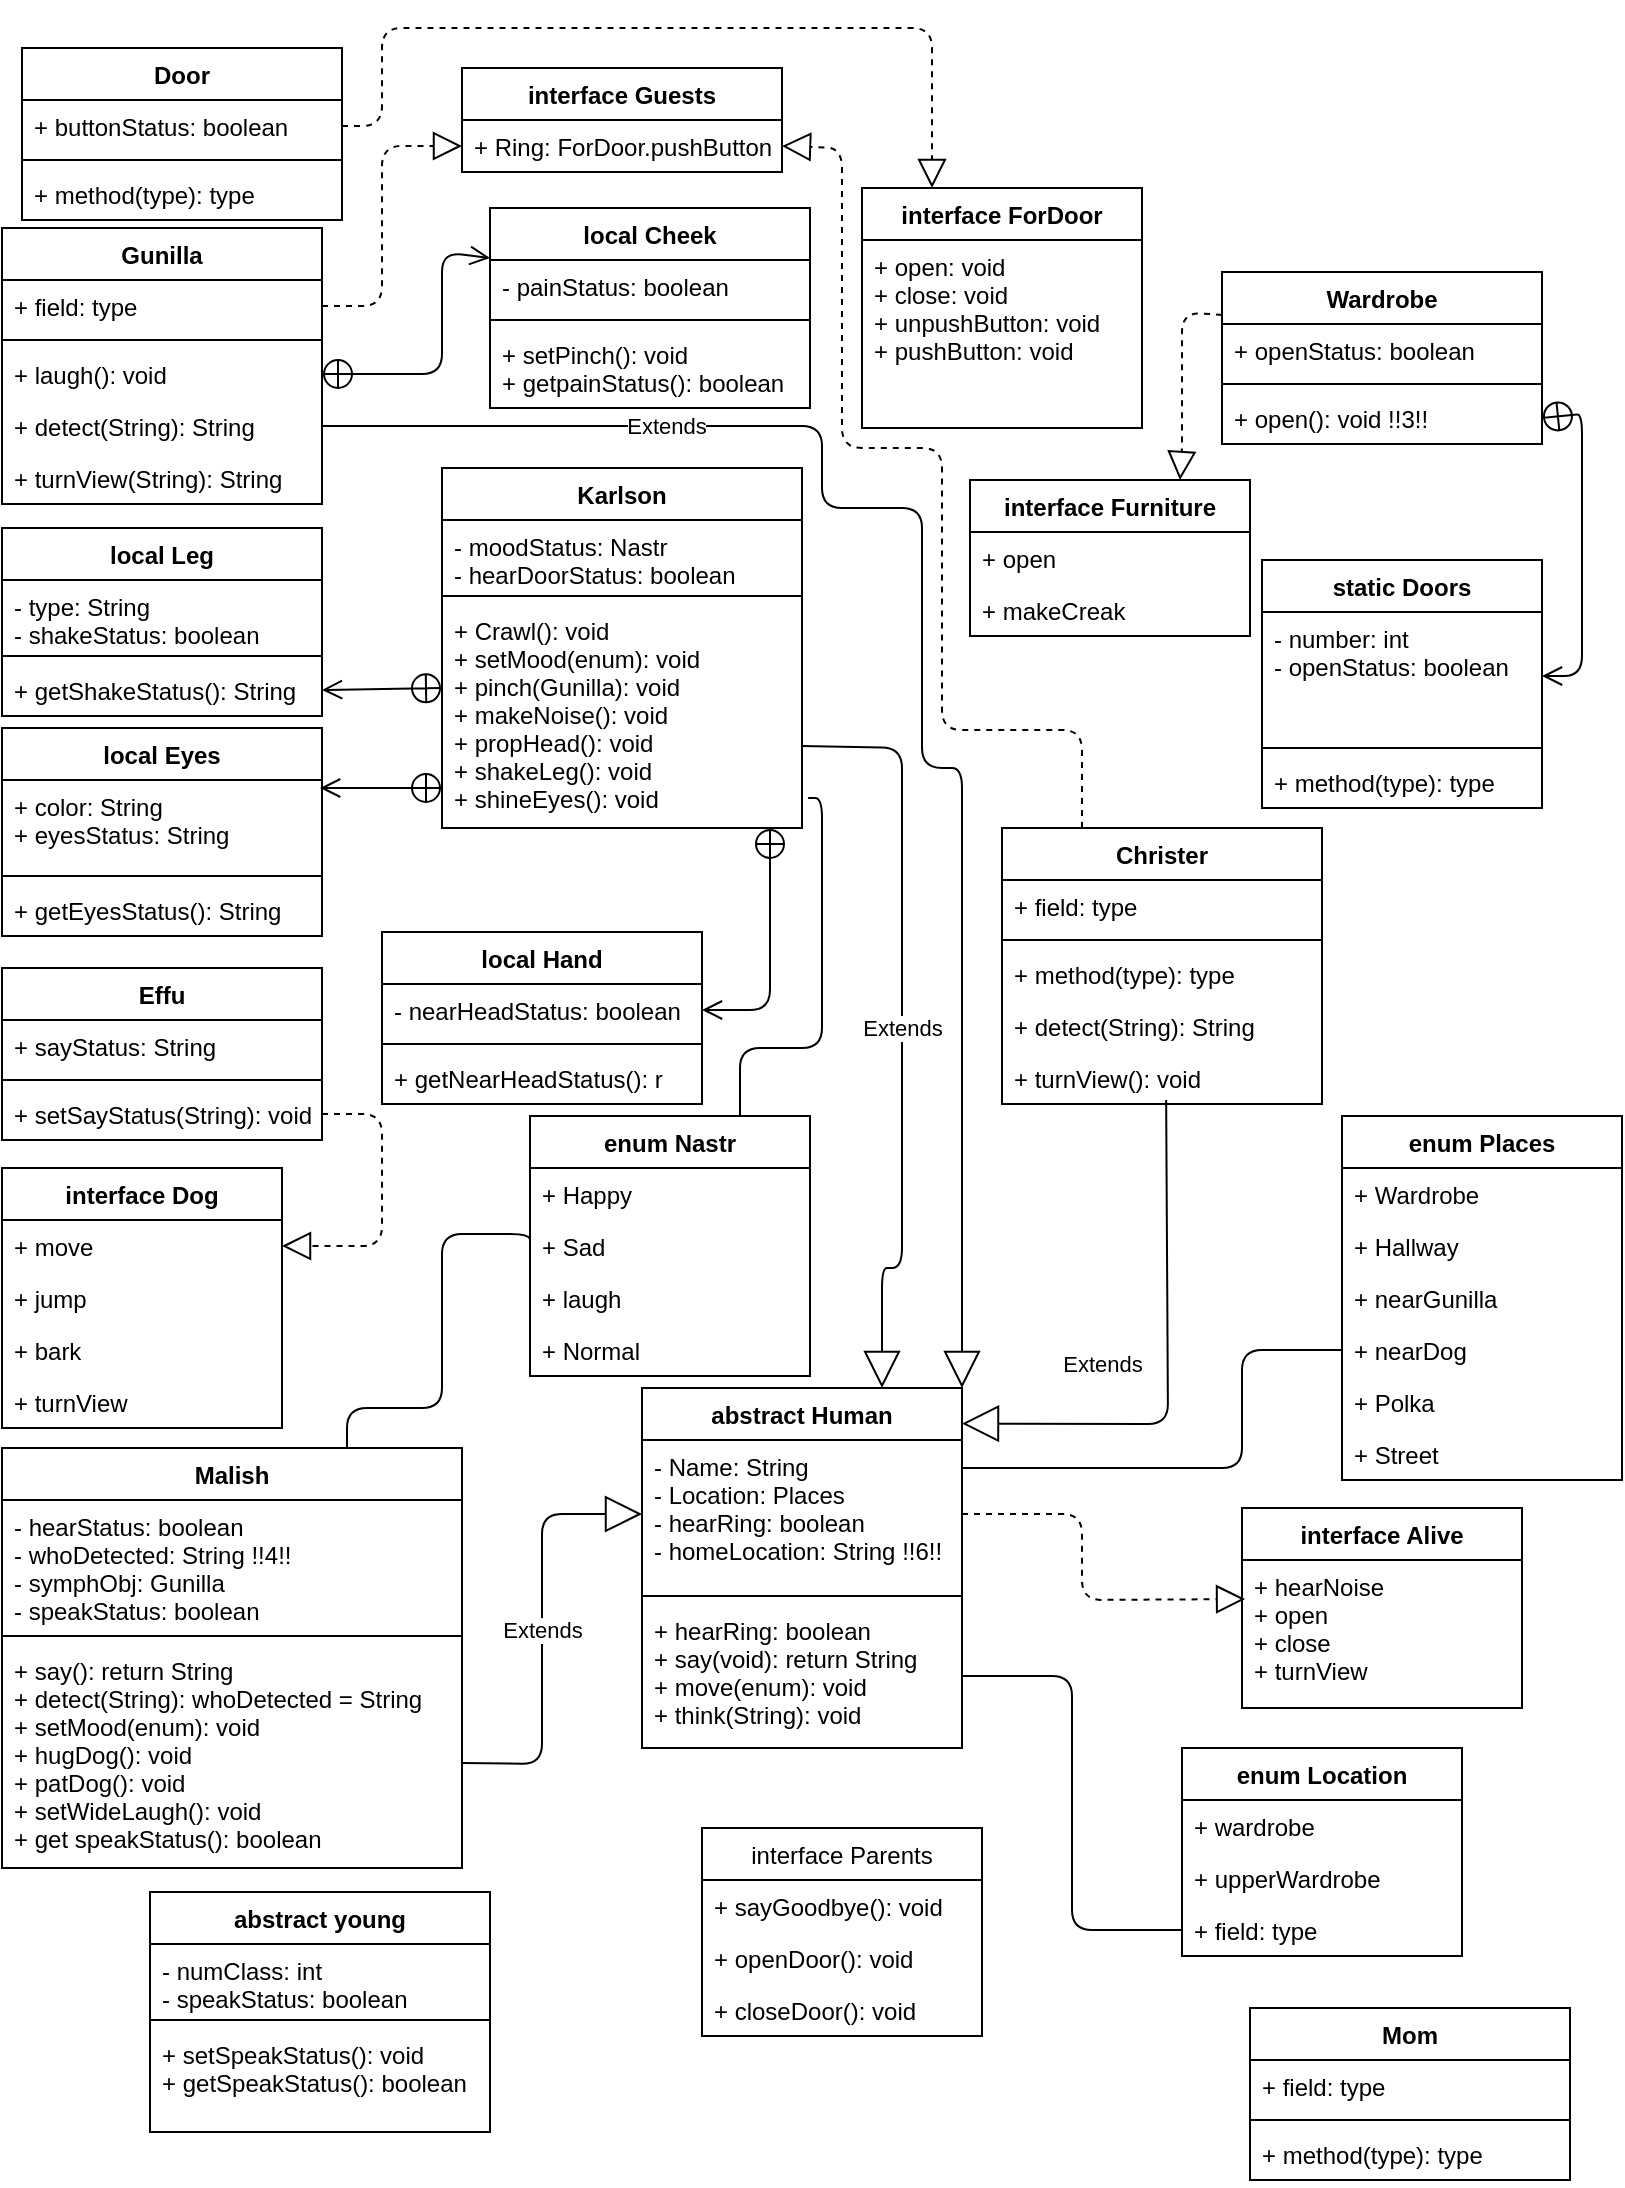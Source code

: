 <mxfile version="14.4.9" type="github">
  <diagram id="C5RBs43oDa-KdzZeNtuy" name="Page-1">
    <mxGraphModel dx="1078" dy="1822" grid="1" gridSize="10" guides="1" tooltips="1" connect="1" arrows="1" fold="1" page="1" pageScale="1" pageWidth="827" pageHeight="1169" math="0" shadow="0">
      <root>
        <mxCell id="WIyWlLk6GJQsqaUBKTNV-0" />
        <mxCell id="WIyWlLk6GJQsqaUBKTNV-1" parent="WIyWlLk6GJQsqaUBKTNV-0" />
        <mxCell id="yLyiOO5jgL0NWsvrxr1y-10" value="Malish" style="swimlane;fontStyle=1;align=center;verticalAlign=top;childLayout=stackLayout;horizontal=1;startSize=26;horizontalStack=0;resizeParent=1;resizeParentMax=0;resizeLast=0;collapsible=1;marginBottom=0;" parent="WIyWlLk6GJQsqaUBKTNV-1" vertex="1">
          <mxGeometry x="10" y="320" width="230" height="210" as="geometry" />
        </mxCell>
        <mxCell id="yLyiOO5jgL0NWsvrxr1y-11" value="- hearStatus: boolean&#xa;- whoDetected: String !!4!!&#xa;- symphObj: Gunilla&#xa;- speakStatus: boolean" style="text;strokeColor=none;fillColor=none;align=left;verticalAlign=top;spacingLeft=4;spacingRight=4;overflow=hidden;rotatable=0;points=[[0,0.5],[1,0.5]];portConstraint=eastwest;" parent="yLyiOO5jgL0NWsvrxr1y-10" vertex="1">
          <mxGeometry y="26" width="230" height="64" as="geometry" />
        </mxCell>
        <mxCell id="yLyiOO5jgL0NWsvrxr1y-12" value="" style="line;strokeWidth=1;fillColor=none;align=left;verticalAlign=middle;spacingTop=-1;spacingLeft=3;spacingRight=3;rotatable=0;labelPosition=right;points=[];portConstraint=eastwest;" parent="yLyiOO5jgL0NWsvrxr1y-10" vertex="1">
          <mxGeometry y="90" width="230" height="8" as="geometry" />
        </mxCell>
        <mxCell id="yLyiOO5jgL0NWsvrxr1y-13" value="+ say(): return String&#xa;+ detect(String): whoDetected = String&#xa;+ setMood(enum): void&#xa;+ hugDog(): void&#xa;+ patDog(): void&#xa;+ setWideLaugh(): void&#xa;+ get speakStatus(): boolean" style="text;strokeColor=none;fillColor=none;align=left;verticalAlign=top;spacingLeft=4;spacingRight=4;overflow=hidden;rotatable=0;points=[[0,0.5],[1,0.5]];portConstraint=eastwest;" parent="yLyiOO5jgL0NWsvrxr1y-10" vertex="1">
          <mxGeometry y="98" width="230" height="112" as="geometry" />
        </mxCell>
        <mxCell id="yLyiOO5jgL0NWsvrxr1y-14" value="Karlson" style="swimlane;fontStyle=1;align=center;verticalAlign=top;childLayout=stackLayout;horizontal=1;startSize=26;horizontalStack=0;resizeParent=1;resizeParentMax=0;resizeLast=0;collapsible=1;marginBottom=0;" parent="WIyWlLk6GJQsqaUBKTNV-1" vertex="1">
          <mxGeometry x="230" y="-170" width="180" height="180" as="geometry" />
        </mxCell>
        <mxCell id="yLyiOO5jgL0NWsvrxr1y-15" value="- moodStatus: Nastr&#xa;- hearDoorStatus: boolean" style="text;strokeColor=none;fillColor=none;align=left;verticalAlign=top;spacingLeft=4;spacingRight=4;overflow=hidden;rotatable=0;points=[[0,0.5],[1,0.5]];portConstraint=eastwest;" parent="yLyiOO5jgL0NWsvrxr1y-14" vertex="1">
          <mxGeometry y="26" width="180" height="34" as="geometry" />
        </mxCell>
        <mxCell id="yLyiOO5jgL0NWsvrxr1y-16" value="" style="line;strokeWidth=1;fillColor=none;align=left;verticalAlign=middle;spacingTop=-1;spacingLeft=3;spacingRight=3;rotatable=0;labelPosition=right;points=[];portConstraint=eastwest;" parent="yLyiOO5jgL0NWsvrxr1y-14" vertex="1">
          <mxGeometry y="60" width="180" height="8" as="geometry" />
        </mxCell>
        <mxCell id="yLyiOO5jgL0NWsvrxr1y-17" value="+ Crawl(): void&#xa;+ setMood(enum): void&#xa;+ pinch(Gunilla): void&#xa;+ makeNoise(): void&#xa;+ propHead(): void&#xa;+ shakeLeg(): void&#xa;+ shineEyes(): void&#xa;" style="text;strokeColor=none;fillColor=none;align=left;verticalAlign=top;spacingLeft=4;spacingRight=4;overflow=hidden;rotatable=0;points=[[0,0.5],[1,0.5]];portConstraint=eastwest;" parent="yLyiOO5jgL0NWsvrxr1y-14" vertex="1">
          <mxGeometry y="68" width="180" height="112" as="geometry" />
        </mxCell>
        <mxCell id="yLyiOO5jgL0NWsvrxr1y-18" value="enum Places" style="swimlane;fontStyle=1;childLayout=stackLayout;horizontal=1;startSize=26;fillColor=none;horizontalStack=0;resizeParent=1;resizeParentMax=0;resizeLast=0;collapsible=1;marginBottom=0;" parent="WIyWlLk6GJQsqaUBKTNV-1" vertex="1">
          <mxGeometry x="680" y="154" width="140" height="182" as="geometry" />
        </mxCell>
        <mxCell id="yLyiOO5jgL0NWsvrxr1y-19" value="+ Wardrobe" style="text;strokeColor=none;fillColor=none;align=left;verticalAlign=top;spacingLeft=4;spacingRight=4;overflow=hidden;rotatable=0;points=[[0,0.5],[1,0.5]];portConstraint=eastwest;" parent="yLyiOO5jgL0NWsvrxr1y-18" vertex="1">
          <mxGeometry y="26" width="140" height="26" as="geometry" />
        </mxCell>
        <mxCell id="Pf3YUpGVRyEl7sNkMcrn-45" value="+ Hallway" style="text;strokeColor=none;fillColor=none;align=left;verticalAlign=top;spacingLeft=4;spacingRight=4;overflow=hidden;rotatable=0;points=[[0,0.5],[1,0.5]];portConstraint=eastwest;" parent="yLyiOO5jgL0NWsvrxr1y-18" vertex="1">
          <mxGeometry y="52" width="140" height="26" as="geometry" />
        </mxCell>
        <mxCell id="Pf3YUpGVRyEl7sNkMcrn-55" value="+ nearGunilla" style="text;strokeColor=none;fillColor=none;align=left;verticalAlign=top;spacingLeft=4;spacingRight=4;overflow=hidden;rotatable=0;points=[[0,0.5],[1,0.5]];portConstraint=eastwest;" parent="yLyiOO5jgL0NWsvrxr1y-18" vertex="1">
          <mxGeometry y="78" width="140" height="26" as="geometry" />
        </mxCell>
        <mxCell id="Pf3YUpGVRyEl7sNkMcrn-63" value="+ nearDog" style="text;strokeColor=none;fillColor=none;align=left;verticalAlign=top;spacingLeft=4;spacingRight=4;overflow=hidden;rotatable=0;points=[[0,0.5],[1,0.5]];portConstraint=eastwest;" parent="yLyiOO5jgL0NWsvrxr1y-18" vertex="1">
          <mxGeometry y="104" width="140" height="26" as="geometry" />
        </mxCell>
        <mxCell id="yLyiOO5jgL0NWsvrxr1y-20" value="+ Polka" style="text;strokeColor=none;fillColor=none;align=left;verticalAlign=top;spacingLeft=4;spacingRight=4;overflow=hidden;rotatable=0;points=[[0,0.5],[1,0.5]];portConstraint=eastwest;" parent="yLyiOO5jgL0NWsvrxr1y-18" vertex="1">
          <mxGeometry y="130" width="140" height="26" as="geometry" />
        </mxCell>
        <mxCell id="yLyiOO5jgL0NWsvrxr1y-21" value="+ Street" style="text;strokeColor=none;fillColor=none;align=left;verticalAlign=top;spacingLeft=4;spacingRight=4;overflow=hidden;rotatable=0;points=[[0,0.5],[1,0.5]];portConstraint=eastwest;" parent="yLyiOO5jgL0NWsvrxr1y-18" vertex="1">
          <mxGeometry y="156" width="140" height="26" as="geometry" />
        </mxCell>
        <mxCell id="yLyiOO5jgL0NWsvrxr1y-25" value="" style="endArrow=none;html=1;edgeStyle=orthogonalEdgeStyle;exitX=0;exitY=0.5;exitDx=0;exitDy=0;" parent="WIyWlLk6GJQsqaUBKTNV-1" source="Pf3YUpGVRyEl7sNkMcrn-63" edge="1">
          <mxGeometry relative="1" as="geometry">
            <mxPoint x="330" y="340" as="sourcePoint" />
            <mxPoint x="490" y="330" as="targetPoint" />
            <Array as="points">
              <mxPoint x="630" y="271" />
              <mxPoint x="630" y="330" />
            </Array>
          </mxGeometry>
        </mxCell>
        <mxCell id="yLyiOO5jgL0NWsvrxr1y-30" value="Extends" style="endArrow=block;endSize=16;endFill=0;html=1;exitX=1;exitY=0.75;exitDx=0;exitDy=0;entryX=0;entryY=0.5;entryDx=0;entryDy=0;" parent="WIyWlLk6GJQsqaUBKTNV-1" source="yLyiOO5jgL0NWsvrxr1y-10" target="Pf3YUpGVRyEl7sNkMcrn-26" edge="1">
          <mxGeometry width="160" relative="1" as="geometry">
            <mxPoint x="410" y="380" as="sourcePoint" />
            <mxPoint x="330.48" y="388" as="targetPoint" />
            <Array as="points">
              <mxPoint x="280" y="478" />
              <mxPoint x="280" y="353" />
            </Array>
          </mxGeometry>
        </mxCell>
        <mxCell id="yLyiOO5jgL0NWsvrxr1y-31" value="Extends" style="endArrow=block;endSize=16;endFill=0;html=1;entryX=0.75;entryY=0;entryDx=0;entryDy=0;exitX=1;exitY=0.634;exitDx=0;exitDy=0;exitPerimeter=0;" parent="WIyWlLk6GJQsqaUBKTNV-1" source="yLyiOO5jgL0NWsvrxr1y-17" target="Pf3YUpGVRyEl7sNkMcrn-25" edge="1">
          <mxGeometry width="160" relative="1" as="geometry">
            <mxPoint x="450" y="60" as="sourcePoint" />
            <mxPoint x="482" y="280" as="targetPoint" />
            <Array as="points">
              <mxPoint x="460" y="-30" />
              <mxPoint x="460" y="230" />
              <mxPoint x="450" y="230" />
            </Array>
          </mxGeometry>
        </mxCell>
        <mxCell id="yLyiOO5jgL0NWsvrxr1y-32" value="interface Alive" style="swimlane;fontStyle=1;childLayout=stackLayout;horizontal=1;startSize=26;fillColor=none;horizontalStack=0;resizeParent=1;resizeParentMax=0;resizeLast=0;collapsible=1;marginBottom=0;" parent="WIyWlLk6GJQsqaUBKTNV-1" vertex="1">
          <mxGeometry x="630" y="350" width="140" height="100" as="geometry" />
        </mxCell>
        <mxCell id="yLyiOO5jgL0NWsvrxr1y-33" value="+ hearNoise&#xa;+ open&#xa;+ close&#xa;+ turnView&#xa;" style="text;strokeColor=none;fillColor=none;align=left;verticalAlign=top;spacingLeft=4;spacingRight=4;overflow=hidden;rotatable=0;points=[[0,0.5],[1,0.5]];portConstraint=eastwest;" parent="yLyiOO5jgL0NWsvrxr1y-32" vertex="1">
          <mxGeometry y="26" width="140" height="74" as="geometry" />
        </mxCell>
        <mxCell id="yLyiOO5jgL0NWsvrxr1y-36" value="" style="endArrow=block;dashed=1;endFill=0;endSize=12;html=1;entryX=0.011;entryY=0.264;entryDx=0;entryDy=0;exitX=1;exitY=0.5;exitDx=0;exitDy=0;entryPerimeter=0;" parent="WIyWlLk6GJQsqaUBKTNV-1" source="Pf3YUpGVRyEl7sNkMcrn-26" target="yLyiOO5jgL0NWsvrxr1y-33" edge="1">
          <mxGeometry width="160" relative="1" as="geometry">
            <mxPoint x="489.04" y="386.964" as="sourcePoint" />
            <mxPoint x="640" y="414.956" as="targetPoint" />
            <Array as="points">
              <mxPoint x="550" y="353" />
              <mxPoint x="550" y="396" />
            </Array>
          </mxGeometry>
        </mxCell>
        <mxCell id="yLyiOO5jgL0NWsvrxr1y-37" value="Wardrobe" style="swimlane;fontStyle=1;align=center;verticalAlign=top;childLayout=stackLayout;horizontal=1;startSize=26;horizontalStack=0;resizeParent=1;resizeParentMax=0;resizeLast=0;collapsible=1;marginBottom=0;" parent="WIyWlLk6GJQsqaUBKTNV-1" vertex="1">
          <mxGeometry x="620" y="-268" width="160" height="86" as="geometry" />
        </mxCell>
        <mxCell id="yLyiOO5jgL0NWsvrxr1y-38" value="+ openStatus: boolean&#xa;" style="text;strokeColor=none;fillColor=none;align=left;verticalAlign=top;spacingLeft=4;spacingRight=4;overflow=hidden;rotatable=0;points=[[0,0.5],[1,0.5]];portConstraint=eastwest;" parent="yLyiOO5jgL0NWsvrxr1y-37" vertex="1">
          <mxGeometry y="26" width="160" height="26" as="geometry" />
        </mxCell>
        <mxCell id="yLyiOO5jgL0NWsvrxr1y-39" value="" style="line;strokeWidth=1;fillColor=none;align=left;verticalAlign=middle;spacingTop=-1;spacingLeft=3;spacingRight=3;rotatable=0;labelPosition=right;points=[];portConstraint=eastwest;" parent="yLyiOO5jgL0NWsvrxr1y-37" vertex="1">
          <mxGeometry y="52" width="160" height="8" as="geometry" />
        </mxCell>
        <mxCell id="yLyiOO5jgL0NWsvrxr1y-40" value="+ open(): void !!3!!" style="text;strokeColor=none;fillColor=none;align=left;verticalAlign=top;spacingLeft=4;spacingRight=4;overflow=hidden;rotatable=0;points=[[0,0.5],[1,0.5]];portConstraint=eastwest;" parent="yLyiOO5jgL0NWsvrxr1y-37" vertex="1">
          <mxGeometry y="60" width="160" height="26" as="geometry" />
        </mxCell>
        <mxCell id="yLyiOO5jgL0NWsvrxr1y-41" value="static Doors" style="swimlane;fontStyle=1;align=center;verticalAlign=top;childLayout=stackLayout;horizontal=1;startSize=26;horizontalStack=0;resizeParent=1;resizeParentMax=0;resizeLast=0;collapsible=1;marginBottom=0;" parent="WIyWlLk6GJQsqaUBKTNV-1" vertex="1">
          <mxGeometry x="640" y="-124" width="140" height="124" as="geometry" />
        </mxCell>
        <mxCell id="yLyiOO5jgL0NWsvrxr1y-42" value="- number: int&#xa;- openStatus: boolean" style="text;strokeColor=none;fillColor=none;align=left;verticalAlign=top;spacingLeft=4;spacingRight=4;overflow=hidden;rotatable=0;points=[[0,0.5],[1,0.5]];portConstraint=eastwest;" parent="yLyiOO5jgL0NWsvrxr1y-41" vertex="1">
          <mxGeometry y="26" width="140" height="64" as="geometry" />
        </mxCell>
        <mxCell id="yLyiOO5jgL0NWsvrxr1y-43" value="" style="line;strokeWidth=1;fillColor=none;align=left;verticalAlign=middle;spacingTop=-1;spacingLeft=3;spacingRight=3;rotatable=0;labelPosition=right;points=[];portConstraint=eastwest;" parent="yLyiOO5jgL0NWsvrxr1y-41" vertex="1">
          <mxGeometry y="90" width="140" height="8" as="geometry" />
        </mxCell>
        <mxCell id="yLyiOO5jgL0NWsvrxr1y-44" value="+ method(type): type" style="text;strokeColor=none;fillColor=none;align=left;verticalAlign=top;spacingLeft=4;spacingRight=4;overflow=hidden;rotatable=0;points=[[0,0.5],[1,0.5]];portConstraint=eastwest;" parent="yLyiOO5jgL0NWsvrxr1y-41" vertex="1">
          <mxGeometry y="98" width="140" height="26" as="geometry" />
        </mxCell>
        <mxCell id="yLyiOO5jgL0NWsvrxr1y-46" value="interface Furniture" style="swimlane;fontStyle=1;childLayout=stackLayout;horizontal=1;startSize=26;fillColor=none;horizontalStack=0;resizeParent=1;resizeParentMax=0;resizeLast=0;collapsible=1;marginBottom=0;" parent="WIyWlLk6GJQsqaUBKTNV-1" vertex="1">
          <mxGeometry x="494" y="-164" width="140" height="78" as="geometry" />
        </mxCell>
        <mxCell id="yLyiOO5jgL0NWsvrxr1y-47" value="+ open" style="text;strokeColor=none;fillColor=none;align=left;verticalAlign=top;spacingLeft=4;spacingRight=4;overflow=hidden;rotatable=0;points=[[0,0.5],[1,0.5]];portConstraint=eastwest;" parent="yLyiOO5jgL0NWsvrxr1y-46" vertex="1">
          <mxGeometry y="26" width="140" height="26" as="geometry" />
        </mxCell>
        <mxCell id="yLyiOO5jgL0NWsvrxr1y-48" value="+ makeCreak" style="text;strokeColor=none;fillColor=none;align=left;verticalAlign=top;spacingLeft=4;spacingRight=4;overflow=hidden;rotatable=0;points=[[0,0.5],[1,0.5]];portConstraint=eastwest;" parent="yLyiOO5jgL0NWsvrxr1y-46" vertex="1">
          <mxGeometry y="52" width="140" height="26" as="geometry" />
        </mxCell>
        <mxCell id="yLyiOO5jgL0NWsvrxr1y-51" value="" style="endArrow=block;dashed=1;endFill=0;endSize=12;html=1;exitX=0;exitY=0.25;exitDx=0;exitDy=0;entryX=0.75;entryY=0;entryDx=0;entryDy=0;" parent="WIyWlLk6GJQsqaUBKTNV-1" source="yLyiOO5jgL0NWsvrxr1y-37" target="yLyiOO5jgL0NWsvrxr1y-46" edge="1">
          <mxGeometry width="160" relative="1" as="geometry">
            <mxPoint x="420" y="580" as="sourcePoint" />
            <mxPoint x="580" y="580" as="targetPoint" />
            <Array as="points">
              <mxPoint x="600" y="-248" />
              <mxPoint x="600" y="-180" />
            </Array>
          </mxGeometry>
        </mxCell>
        <mxCell id="yLyiOO5jgL0NWsvrxr1y-53" value="interface ForDoor" style="swimlane;fontStyle=1;childLayout=stackLayout;horizontal=1;startSize=26;fillColor=none;horizontalStack=0;resizeParent=1;resizeParentMax=0;resizeLast=0;collapsible=1;marginBottom=0;" parent="WIyWlLk6GJQsqaUBKTNV-1" vertex="1">
          <mxGeometry x="440" y="-310" width="140" height="120" as="geometry" />
        </mxCell>
        <mxCell id="yLyiOO5jgL0NWsvrxr1y-56" value="+ open: void&#xa;+ close: void&#xa;+ unpushButton: void&#xa;+ pushButton: void" style="text;strokeColor=none;fillColor=none;align=left;verticalAlign=top;spacingLeft=4;spacingRight=4;overflow=hidden;rotatable=0;points=[[0,0.5],[1,0.5]];portConstraint=eastwest;" parent="yLyiOO5jgL0NWsvrxr1y-53" vertex="1">
          <mxGeometry y="26" width="140" height="94" as="geometry" />
        </mxCell>
        <mxCell id="yLyiOO5jgL0NWsvrxr1y-57" value="Door" style="swimlane;fontStyle=1;align=center;verticalAlign=top;childLayout=stackLayout;horizontal=1;startSize=26;horizontalStack=0;resizeParent=1;resizeParentMax=0;resizeLast=0;collapsible=1;marginBottom=0;" parent="WIyWlLk6GJQsqaUBKTNV-1" vertex="1">
          <mxGeometry x="20" y="-380" width="160" height="86" as="geometry" />
        </mxCell>
        <mxCell id="yLyiOO5jgL0NWsvrxr1y-58" value="+ buttonStatus: boolean" style="text;strokeColor=none;fillColor=none;align=left;verticalAlign=top;spacingLeft=4;spacingRight=4;overflow=hidden;rotatable=0;points=[[0,0.5],[1,0.5]];portConstraint=eastwest;" parent="yLyiOO5jgL0NWsvrxr1y-57" vertex="1">
          <mxGeometry y="26" width="160" height="26" as="geometry" />
        </mxCell>
        <mxCell id="yLyiOO5jgL0NWsvrxr1y-59" value="" style="line;strokeWidth=1;fillColor=none;align=left;verticalAlign=middle;spacingTop=-1;spacingLeft=3;spacingRight=3;rotatable=0;labelPosition=right;points=[];portConstraint=eastwest;" parent="yLyiOO5jgL0NWsvrxr1y-57" vertex="1">
          <mxGeometry y="52" width="160" height="8" as="geometry" />
        </mxCell>
        <mxCell id="yLyiOO5jgL0NWsvrxr1y-60" value="+ method(type): type" style="text;strokeColor=none;fillColor=none;align=left;verticalAlign=top;spacingLeft=4;spacingRight=4;overflow=hidden;rotatable=0;points=[[0,0.5],[1,0.5]];portConstraint=eastwest;" parent="yLyiOO5jgL0NWsvrxr1y-57" vertex="1">
          <mxGeometry y="60" width="160" height="26" as="geometry" />
        </mxCell>
        <mxCell id="yLyiOO5jgL0NWsvrxr1y-62" value="enum Nastr" style="swimlane;fontStyle=1;childLayout=stackLayout;horizontal=1;startSize=26;fillColor=none;horizontalStack=0;resizeParent=1;resizeParentMax=0;resizeLast=0;collapsible=1;marginBottom=0;" parent="WIyWlLk6GJQsqaUBKTNV-1" vertex="1">
          <mxGeometry x="274" y="154" width="140" height="130" as="geometry" />
        </mxCell>
        <mxCell id="yLyiOO5jgL0NWsvrxr1y-63" value="+ Happy" style="text;strokeColor=none;fillColor=none;align=left;verticalAlign=top;spacingLeft=4;spacingRight=4;overflow=hidden;rotatable=0;points=[[0,0.5],[1,0.5]];portConstraint=eastwest;" parent="yLyiOO5jgL0NWsvrxr1y-62" vertex="1">
          <mxGeometry y="26" width="140" height="26" as="geometry" />
        </mxCell>
        <mxCell id="yLyiOO5jgL0NWsvrxr1y-64" value="+ Sad" style="text;strokeColor=none;fillColor=none;align=left;verticalAlign=top;spacingLeft=4;spacingRight=4;overflow=hidden;rotatable=0;points=[[0,0.5],[1,0.5]];portConstraint=eastwest;" parent="yLyiOO5jgL0NWsvrxr1y-62" vertex="1">
          <mxGeometry y="52" width="140" height="26" as="geometry" />
        </mxCell>
        <mxCell id="Pf3YUpGVRyEl7sNkMcrn-51" value="+ laugh" style="text;strokeColor=none;fillColor=none;align=left;verticalAlign=top;spacingLeft=4;spacingRight=4;overflow=hidden;rotatable=0;points=[[0,0.5],[1,0.5]];portConstraint=eastwest;" parent="yLyiOO5jgL0NWsvrxr1y-62" vertex="1">
          <mxGeometry y="78" width="140" height="26" as="geometry" />
        </mxCell>
        <mxCell id="yLyiOO5jgL0NWsvrxr1y-65" value="+ Normal" style="text;strokeColor=none;fillColor=none;align=left;verticalAlign=top;spacingLeft=4;spacingRight=4;overflow=hidden;rotatable=0;points=[[0,0.5],[1,0.5]];portConstraint=eastwest;" parent="yLyiOO5jgL0NWsvrxr1y-62" vertex="1">
          <mxGeometry y="104" width="140" height="26" as="geometry" />
        </mxCell>
        <mxCell id="yLyiOO5jgL0NWsvrxr1y-70" value="Gunilla" style="swimlane;fontStyle=1;align=center;verticalAlign=top;childLayout=stackLayout;horizontal=1;startSize=26;horizontalStack=0;resizeParent=1;resizeParentMax=0;resizeLast=0;collapsible=1;marginBottom=0;" parent="WIyWlLk6GJQsqaUBKTNV-1" vertex="1">
          <mxGeometry x="10" y="-290" width="160" height="138" as="geometry" />
        </mxCell>
        <mxCell id="yLyiOO5jgL0NWsvrxr1y-71" value="+ field: type" style="text;strokeColor=none;fillColor=none;align=left;verticalAlign=top;spacingLeft=4;spacingRight=4;overflow=hidden;rotatable=0;points=[[0,0.5],[1,0.5]];portConstraint=eastwest;" parent="yLyiOO5jgL0NWsvrxr1y-70" vertex="1">
          <mxGeometry y="26" width="160" height="26" as="geometry" />
        </mxCell>
        <mxCell id="yLyiOO5jgL0NWsvrxr1y-72" value="" style="line;strokeWidth=1;fillColor=none;align=left;verticalAlign=middle;spacingTop=-1;spacingLeft=3;spacingRight=3;rotatable=0;labelPosition=right;points=[];portConstraint=eastwest;" parent="yLyiOO5jgL0NWsvrxr1y-70" vertex="1">
          <mxGeometry y="52" width="160" height="8" as="geometry" />
        </mxCell>
        <mxCell id="Pf3YUpGVRyEl7sNkMcrn-66" value="+ laugh(): void" style="text;strokeColor=none;fillColor=none;align=left;verticalAlign=top;spacingLeft=4;spacingRight=4;overflow=hidden;rotatable=0;points=[[0,0.5],[1,0.5]];portConstraint=eastwest;" parent="yLyiOO5jgL0NWsvrxr1y-70" vertex="1">
          <mxGeometry y="60" width="160" height="26" as="geometry" />
        </mxCell>
        <mxCell id="Pf3YUpGVRyEl7sNkMcrn-65" value="+ detect(String): String" style="text;strokeColor=none;fillColor=none;align=left;verticalAlign=top;spacingLeft=4;spacingRight=4;overflow=hidden;rotatable=0;points=[[0,0.5],[1,0.5]];portConstraint=eastwest;" parent="yLyiOO5jgL0NWsvrxr1y-70" vertex="1">
          <mxGeometry y="86" width="160" height="26" as="geometry" />
        </mxCell>
        <mxCell id="yLyiOO5jgL0NWsvrxr1y-73" value="+ turnView(String): String" style="text;strokeColor=none;fillColor=none;align=left;verticalAlign=top;spacingLeft=4;spacingRight=4;overflow=hidden;rotatable=0;points=[[0,0.5],[1,0.5]];portConstraint=eastwest;" parent="yLyiOO5jgL0NWsvrxr1y-70" vertex="1">
          <mxGeometry y="112" width="160" height="26" as="geometry" />
        </mxCell>
        <mxCell id="yLyiOO5jgL0NWsvrxr1y-74" value="Christer" style="swimlane;fontStyle=1;align=center;verticalAlign=top;childLayout=stackLayout;horizontal=1;startSize=26;horizontalStack=0;resizeParent=1;resizeParentMax=0;resizeLast=0;collapsible=1;marginBottom=0;" parent="WIyWlLk6GJQsqaUBKTNV-1" vertex="1">
          <mxGeometry x="510" y="10" width="160" height="138" as="geometry" />
        </mxCell>
        <mxCell id="yLyiOO5jgL0NWsvrxr1y-75" value="+ field: type" style="text;strokeColor=none;fillColor=none;align=left;verticalAlign=top;spacingLeft=4;spacingRight=4;overflow=hidden;rotatable=0;points=[[0,0.5],[1,0.5]];portConstraint=eastwest;" parent="yLyiOO5jgL0NWsvrxr1y-74" vertex="1">
          <mxGeometry y="26" width="160" height="26" as="geometry" />
        </mxCell>
        <mxCell id="yLyiOO5jgL0NWsvrxr1y-76" value="" style="line;strokeWidth=1;fillColor=none;align=left;verticalAlign=middle;spacingTop=-1;spacingLeft=3;spacingRight=3;rotatable=0;labelPosition=right;points=[];portConstraint=eastwest;" parent="yLyiOO5jgL0NWsvrxr1y-74" vertex="1">
          <mxGeometry y="52" width="160" height="8" as="geometry" />
        </mxCell>
        <mxCell id="yLyiOO5jgL0NWsvrxr1y-77" value="+ method(type): type" style="text;strokeColor=none;fillColor=none;align=left;verticalAlign=top;spacingLeft=4;spacingRight=4;overflow=hidden;rotatable=0;points=[[0,0.5],[1,0.5]];portConstraint=eastwest;" parent="yLyiOO5jgL0NWsvrxr1y-74" vertex="1">
          <mxGeometry y="60" width="160" height="26" as="geometry" />
        </mxCell>
        <mxCell id="Pf3YUpGVRyEl7sNkMcrn-67" value="+ detect(String): String" style="text;strokeColor=none;fillColor=none;align=left;verticalAlign=top;spacingLeft=4;spacingRight=4;overflow=hidden;rotatable=0;points=[[0,0.5],[1,0.5]];portConstraint=eastwest;" parent="yLyiOO5jgL0NWsvrxr1y-74" vertex="1">
          <mxGeometry y="86" width="160" height="26" as="geometry" />
        </mxCell>
        <mxCell id="Pf3YUpGVRyEl7sNkMcrn-64" value="+ turnView(): void&#xa;" style="text;strokeColor=none;fillColor=none;align=left;verticalAlign=top;spacingLeft=4;spacingRight=4;overflow=hidden;rotatable=0;points=[[0,0.5],[1,0.5]];portConstraint=eastwest;" parent="yLyiOO5jgL0NWsvrxr1y-74" vertex="1">
          <mxGeometry y="112" width="160" height="26" as="geometry" />
        </mxCell>
        <mxCell id="yLyiOO5jgL0NWsvrxr1y-78" value="Extends" style="endArrow=block;endSize=16;endFill=0;html=1;entryX=1;entryY=-0.111;entryDx=0;entryDy=0;entryPerimeter=0;exitX=0.513;exitY=0.923;exitDx=0;exitDy=0;exitPerimeter=0;" parent="WIyWlLk6GJQsqaUBKTNV-1" source="Pf3YUpGVRyEl7sNkMcrn-64" target="Pf3YUpGVRyEl7sNkMcrn-26" edge="1">
          <mxGeometry x="-0.004" y="-33" width="160" relative="1" as="geometry">
            <mxPoint x="593" y="120" as="sourcePoint" />
            <mxPoint x="490" y="312.002" as="targetPoint" />
            <Array as="points">
              <mxPoint x="593" y="308" />
            </Array>
            <mxPoint as="offset" />
          </mxGeometry>
        </mxCell>
        <mxCell id="yLyiOO5jgL0NWsvrxr1y-79" value="Extends" style="endArrow=block;endSize=16;endFill=0;html=1;exitX=1;exitY=0.5;exitDx=0;exitDy=0;entryX=1;entryY=0;entryDx=0;entryDy=0;" parent="WIyWlLk6GJQsqaUBKTNV-1" source="Pf3YUpGVRyEl7sNkMcrn-65" target="Pf3YUpGVRyEl7sNkMcrn-25" edge="1">
          <mxGeometry x="-0.57" width="160" relative="1" as="geometry">
            <mxPoint x="380" y="250" as="sourcePoint" />
            <mxPoint x="330" y="303" as="targetPoint" />
            <Array as="points">
              <mxPoint x="220" y="-191" />
              <mxPoint x="420" y="-191" />
              <mxPoint x="420" y="-150" />
              <mxPoint x="470" y="-150" />
              <mxPoint x="470" y="-20" />
              <mxPoint x="490" y="-20" />
            </Array>
            <mxPoint as="offset" />
          </mxGeometry>
        </mxCell>
        <mxCell id="yLyiOO5jgL0NWsvrxr1y-80" value="" style="endArrow=block;dashed=1;endFill=0;endSize=12;html=1;exitX=1;exitY=0.5;exitDx=0;exitDy=0;entryX=0.25;entryY=0;entryDx=0;entryDy=0;" parent="WIyWlLk6GJQsqaUBKTNV-1" source="yLyiOO5jgL0NWsvrxr1y-58" target="yLyiOO5jgL0NWsvrxr1y-53" edge="1">
          <mxGeometry width="160" relative="1" as="geometry">
            <mxPoint x="380" y="70" as="sourcePoint" />
            <mxPoint x="540" y="70" as="targetPoint" />
            <Array as="points">
              <mxPoint x="200" y="-341" />
              <mxPoint x="200" y="-390" />
              <mxPoint x="475" y="-390" />
            </Array>
          </mxGeometry>
        </mxCell>
        <mxCell id="yLyiOO5jgL0NWsvrxr1y-81" value="" style="endArrow=block;dashed=1;endFill=0;endSize=12;html=1;exitX=1;exitY=0.5;exitDx=0;exitDy=0;entryX=0;entryY=0.5;entryDx=0;entryDy=0;" parent="WIyWlLk6GJQsqaUBKTNV-1" source="yLyiOO5jgL0NWsvrxr1y-71" edge="1" target="Pf3YUpGVRyEl7sNkMcrn-11">
          <mxGeometry width="160" relative="1" as="geometry">
            <mxPoint x="380" y="120" as="sourcePoint" />
            <mxPoint x="410" y="-239" as="targetPoint" />
            <Array as="points">
              <mxPoint x="200" y="-251" />
              <mxPoint x="200" y="-331" />
            </Array>
          </mxGeometry>
        </mxCell>
        <mxCell id="yLyiOO5jgL0NWsvrxr1y-82" value="" style="endArrow=block;dashed=1;endFill=0;endSize=12;html=1;exitX=0.25;exitY=0;exitDx=0;exitDy=0;entryX=1;entryY=0.5;entryDx=0;entryDy=0;" parent="WIyWlLk6GJQsqaUBKTNV-1" source="yLyiOO5jgL0NWsvrxr1y-74" target="Pf3YUpGVRyEl7sNkMcrn-11" edge="1">
          <mxGeometry width="160" relative="1" as="geometry">
            <mxPoint x="380" y="120" as="sourcePoint" />
            <mxPoint x="527.12" y="-223.01" as="targetPoint" />
            <Array as="points">
              <mxPoint x="550" y="-39" />
              <mxPoint x="480" y="-39" />
              <mxPoint x="480" y="-180" />
              <mxPoint x="430" y="-180" />
              <mxPoint x="430" y="-330" />
            </Array>
          </mxGeometry>
        </mxCell>
        <mxCell id="Pf3YUpGVRyEl7sNkMcrn-4" value="" style="endArrow=none;html=1;edgeStyle=orthogonalEdgeStyle;exitX=0;exitY=0.5;exitDx=0;exitDy=0;entryX=1;entryY=0.5;entryDx=0;entryDy=0;" parent="WIyWlLk6GJQsqaUBKTNV-1" source="Pf3YUpGVRyEl7sNkMcrn-3" target="Pf3YUpGVRyEl7sNkMcrn-28" edge="1">
          <mxGeometry relative="1" as="geometry">
            <mxPoint x="360" y="-60" as="sourcePoint" />
            <mxPoint x="310" y="20" as="targetPoint" />
          </mxGeometry>
        </mxCell>
        <mxCell id="Pf3YUpGVRyEl7sNkMcrn-10" value="interface Guests" style="swimlane;fontStyle=1;childLayout=stackLayout;horizontal=1;startSize=26;fillColor=none;horizontalStack=0;resizeParent=1;resizeParentMax=0;resizeLast=0;collapsible=1;marginBottom=0;" parent="WIyWlLk6GJQsqaUBKTNV-1" vertex="1">
          <mxGeometry x="240" y="-370" width="160" height="52" as="geometry" />
        </mxCell>
        <mxCell id="Pf3YUpGVRyEl7sNkMcrn-11" value="+ Ring: ForDoor.pushButton" style="text;strokeColor=none;fillColor=none;align=left;verticalAlign=top;spacingLeft=4;spacingRight=4;overflow=hidden;rotatable=0;points=[[0,0.5],[1,0.5]];portConstraint=eastwest;" parent="Pf3YUpGVRyEl7sNkMcrn-10" vertex="1">
          <mxGeometry y="26" width="160" height="26" as="geometry" />
        </mxCell>
        <mxCell id="Pf3YUpGVRyEl7sNkMcrn-19" value="Mom" style="swimlane;fontStyle=1;align=center;verticalAlign=top;childLayout=stackLayout;horizontal=1;startSize=26;horizontalStack=0;resizeParent=1;resizeParentMax=0;resizeLast=0;collapsible=1;marginBottom=0;" parent="WIyWlLk6GJQsqaUBKTNV-1" vertex="1">
          <mxGeometry x="634" y="600" width="160" height="86" as="geometry" />
        </mxCell>
        <mxCell id="Pf3YUpGVRyEl7sNkMcrn-20" value="+ field: type" style="text;strokeColor=none;fillColor=none;align=left;verticalAlign=top;spacingLeft=4;spacingRight=4;overflow=hidden;rotatable=0;points=[[0,0.5],[1,0.5]];portConstraint=eastwest;" parent="Pf3YUpGVRyEl7sNkMcrn-19" vertex="1">
          <mxGeometry y="26" width="160" height="26" as="geometry" />
        </mxCell>
        <mxCell id="Pf3YUpGVRyEl7sNkMcrn-21" value="" style="line;strokeWidth=1;fillColor=none;align=left;verticalAlign=middle;spacingTop=-1;spacingLeft=3;spacingRight=3;rotatable=0;labelPosition=right;points=[];portConstraint=eastwest;" parent="Pf3YUpGVRyEl7sNkMcrn-19" vertex="1">
          <mxGeometry y="52" width="160" height="8" as="geometry" />
        </mxCell>
        <mxCell id="Pf3YUpGVRyEl7sNkMcrn-22" value="+ method(type): type" style="text;strokeColor=none;fillColor=none;align=left;verticalAlign=top;spacingLeft=4;spacingRight=4;overflow=hidden;rotatable=0;points=[[0,0.5],[1,0.5]];portConstraint=eastwest;" parent="Pf3YUpGVRyEl7sNkMcrn-19" vertex="1">
          <mxGeometry y="60" width="160" height="26" as="geometry" />
        </mxCell>
        <mxCell id="Pf3YUpGVRyEl7sNkMcrn-25" value="abstract Human" style="swimlane;fontStyle=1;align=center;verticalAlign=top;childLayout=stackLayout;horizontal=1;startSize=26;horizontalStack=0;resizeParent=1;resizeParentMax=0;resizeLast=0;collapsible=1;marginBottom=0;" parent="WIyWlLk6GJQsqaUBKTNV-1" vertex="1">
          <mxGeometry x="330" y="290" width="160" height="180" as="geometry" />
        </mxCell>
        <mxCell id="Pf3YUpGVRyEl7sNkMcrn-26" value="- Name: String&#xa;- Location: Places&#xa;- hearRing: boolean&#xa;- homeLocation: String !!6!!" style="text;strokeColor=none;fillColor=none;align=left;verticalAlign=top;spacingLeft=4;spacingRight=4;overflow=hidden;rotatable=0;points=[[0,0.5],[1,0.5]];portConstraint=eastwest;" parent="Pf3YUpGVRyEl7sNkMcrn-25" vertex="1">
          <mxGeometry y="26" width="160" height="74" as="geometry" />
        </mxCell>
        <mxCell id="Pf3YUpGVRyEl7sNkMcrn-27" value="" style="line;strokeWidth=1;fillColor=none;align=left;verticalAlign=middle;spacingTop=-1;spacingLeft=3;spacingRight=3;rotatable=0;labelPosition=right;points=[];portConstraint=eastwest;" parent="Pf3YUpGVRyEl7sNkMcrn-25" vertex="1">
          <mxGeometry y="100" width="160" height="8" as="geometry" />
        </mxCell>
        <mxCell id="Pf3YUpGVRyEl7sNkMcrn-28" value="+ hearRing: boolean&#xa;+ say(void): return String&#xa;+ move(enum): void&#xa;+ think(String): void" style="text;strokeColor=none;fillColor=none;align=left;verticalAlign=top;spacingLeft=4;spacingRight=4;overflow=hidden;rotatable=0;points=[[0,0.5],[1,0.5]];portConstraint=eastwest;" parent="Pf3YUpGVRyEl7sNkMcrn-25" vertex="1">
          <mxGeometry y="108" width="160" height="72" as="geometry" />
        </mxCell>
        <mxCell id="Pf3YUpGVRyEl7sNkMcrn-29" value="abstract young" style="swimlane;fontStyle=1;align=center;verticalAlign=top;childLayout=stackLayout;horizontal=1;startSize=26;horizontalStack=0;resizeParent=1;resizeParentMax=0;resizeLast=0;collapsible=1;marginBottom=0;" parent="WIyWlLk6GJQsqaUBKTNV-1" vertex="1">
          <mxGeometry x="84" y="542" width="170" height="120" as="geometry" />
        </mxCell>
        <mxCell id="Pf3YUpGVRyEl7sNkMcrn-30" value="- numClass: int&#xa;- speakStatus: boolean" style="text;strokeColor=none;fillColor=none;align=left;verticalAlign=top;spacingLeft=4;spacingRight=4;overflow=hidden;rotatable=0;points=[[0,0.5],[1,0.5]];portConstraint=eastwest;" parent="Pf3YUpGVRyEl7sNkMcrn-29" vertex="1">
          <mxGeometry y="26" width="170" height="34" as="geometry" />
        </mxCell>
        <mxCell id="Pf3YUpGVRyEl7sNkMcrn-31" value="" style="line;strokeWidth=1;fillColor=none;align=left;verticalAlign=middle;spacingTop=-1;spacingLeft=3;spacingRight=3;rotatable=0;labelPosition=right;points=[];portConstraint=eastwest;" parent="Pf3YUpGVRyEl7sNkMcrn-29" vertex="1">
          <mxGeometry y="60" width="170" height="8" as="geometry" />
        </mxCell>
        <mxCell id="Pf3YUpGVRyEl7sNkMcrn-32" value="+ setSpeakStatus(): void&#xa;+ getSpeakStatus(): boolean" style="text;strokeColor=none;fillColor=none;align=left;verticalAlign=top;spacingLeft=4;spacingRight=4;overflow=hidden;rotatable=0;points=[[0,0.5],[1,0.5]];portConstraint=eastwest;" parent="Pf3YUpGVRyEl7sNkMcrn-29" vertex="1">
          <mxGeometry y="68" width="170" height="52" as="geometry" />
        </mxCell>
        <mxCell id="Pf3YUpGVRyEl7sNkMcrn-0" value="enum Location" style="swimlane;fontStyle=1;childLayout=stackLayout;horizontal=1;startSize=26;fillColor=none;horizontalStack=0;resizeParent=1;resizeParentMax=0;resizeLast=0;collapsible=1;marginBottom=0;" parent="WIyWlLk6GJQsqaUBKTNV-1" vertex="1">
          <mxGeometry x="600" y="470" width="140" height="104" as="geometry" />
        </mxCell>
        <mxCell id="Pf3YUpGVRyEl7sNkMcrn-1" value="+ wardrobe" style="text;strokeColor=none;fillColor=none;align=left;verticalAlign=top;spacingLeft=4;spacingRight=4;overflow=hidden;rotatable=0;points=[[0,0.5],[1,0.5]];portConstraint=eastwest;" parent="Pf3YUpGVRyEl7sNkMcrn-0" vertex="1">
          <mxGeometry y="26" width="140" height="26" as="geometry" />
        </mxCell>
        <mxCell id="Pf3YUpGVRyEl7sNkMcrn-2" value="+ upperWardrobe" style="text;strokeColor=none;fillColor=none;align=left;verticalAlign=top;spacingLeft=4;spacingRight=4;overflow=hidden;rotatable=0;points=[[0,0.5],[1,0.5]];portConstraint=eastwest;" parent="Pf3YUpGVRyEl7sNkMcrn-0" vertex="1">
          <mxGeometry y="52" width="140" height="26" as="geometry" />
        </mxCell>
        <mxCell id="Pf3YUpGVRyEl7sNkMcrn-3" value="+ field: type" style="text;strokeColor=none;fillColor=none;align=left;verticalAlign=top;spacingLeft=4;spacingRight=4;overflow=hidden;rotatable=0;points=[[0,0.5],[1,0.5]];portConstraint=eastwest;" parent="Pf3YUpGVRyEl7sNkMcrn-0" vertex="1">
          <mxGeometry y="78" width="140" height="26" as="geometry" />
        </mxCell>
        <mxCell id="Pf3YUpGVRyEl7sNkMcrn-38" value="Effu" style="swimlane;fontStyle=1;align=center;verticalAlign=top;childLayout=stackLayout;horizontal=1;startSize=26;horizontalStack=0;resizeParent=1;resizeParentMax=0;resizeLast=0;collapsible=1;marginBottom=0;" parent="WIyWlLk6GJQsqaUBKTNV-1" vertex="1">
          <mxGeometry x="10" y="80" width="160" height="86" as="geometry" />
        </mxCell>
        <mxCell id="Pf3YUpGVRyEl7sNkMcrn-39" value="+ sayStatus: String" style="text;strokeColor=none;fillColor=none;align=left;verticalAlign=top;spacingLeft=4;spacingRight=4;overflow=hidden;rotatable=0;points=[[0,0.5],[1,0.5]];portConstraint=eastwest;" parent="Pf3YUpGVRyEl7sNkMcrn-38" vertex="1">
          <mxGeometry y="26" width="160" height="26" as="geometry" />
        </mxCell>
        <mxCell id="Pf3YUpGVRyEl7sNkMcrn-40" value="" style="line;strokeWidth=1;fillColor=none;align=left;verticalAlign=middle;spacingTop=-1;spacingLeft=3;spacingRight=3;rotatable=0;labelPosition=right;points=[];portConstraint=eastwest;" parent="Pf3YUpGVRyEl7sNkMcrn-38" vertex="1">
          <mxGeometry y="52" width="160" height="8" as="geometry" />
        </mxCell>
        <mxCell id="Pf3YUpGVRyEl7sNkMcrn-41" value="+ setSayStatus(String): void" style="text;strokeColor=none;fillColor=none;align=left;verticalAlign=top;spacingLeft=4;spacingRight=4;overflow=hidden;rotatable=0;points=[[0,0.5],[1,0.5]];portConstraint=eastwest;" parent="Pf3YUpGVRyEl7sNkMcrn-38" vertex="1">
          <mxGeometry y="60" width="160" height="26" as="geometry" />
        </mxCell>
        <mxCell id="Pf3YUpGVRyEl7sNkMcrn-46" value="interface Dog" style="swimlane;fontStyle=1;childLayout=stackLayout;horizontal=1;startSize=26;fillColor=none;horizontalStack=0;resizeParent=1;resizeParentMax=0;resizeLast=0;collapsible=1;marginBottom=0;" parent="WIyWlLk6GJQsqaUBKTNV-1" vertex="1">
          <mxGeometry x="10" y="180" width="140" height="130" as="geometry" />
        </mxCell>
        <mxCell id="Pf3YUpGVRyEl7sNkMcrn-47" value="+ move" style="text;strokeColor=none;fillColor=none;align=left;verticalAlign=top;spacingLeft=4;spacingRight=4;overflow=hidden;rotatable=0;points=[[0,0.5],[1,0.5]];portConstraint=eastwest;" parent="Pf3YUpGVRyEl7sNkMcrn-46" vertex="1">
          <mxGeometry y="26" width="140" height="26" as="geometry" />
        </mxCell>
        <mxCell id="Pf3YUpGVRyEl7sNkMcrn-48" value="+ jump" style="text;strokeColor=none;fillColor=none;align=left;verticalAlign=top;spacingLeft=4;spacingRight=4;overflow=hidden;rotatable=0;points=[[0,0.5],[1,0.5]];portConstraint=eastwest;" parent="Pf3YUpGVRyEl7sNkMcrn-46" vertex="1">
          <mxGeometry y="52" width="140" height="26" as="geometry" />
        </mxCell>
        <mxCell id="Pf3YUpGVRyEl7sNkMcrn-62" value="+ bark" style="text;strokeColor=none;fillColor=none;align=left;verticalAlign=top;spacingLeft=4;spacingRight=4;overflow=hidden;rotatable=0;points=[[0,0.5],[1,0.5]];portConstraint=eastwest;" parent="Pf3YUpGVRyEl7sNkMcrn-46" vertex="1">
          <mxGeometry y="78" width="140" height="26" as="geometry" />
        </mxCell>
        <mxCell id="Pf3YUpGVRyEl7sNkMcrn-49" value="+ turnView" style="text;strokeColor=none;fillColor=none;align=left;verticalAlign=top;spacingLeft=4;spacingRight=4;overflow=hidden;rotatable=0;points=[[0,0.5],[1,0.5]];portConstraint=eastwest;" parent="Pf3YUpGVRyEl7sNkMcrn-46" vertex="1">
          <mxGeometry y="104" width="140" height="26" as="geometry" />
        </mxCell>
        <mxCell id="Pf3YUpGVRyEl7sNkMcrn-50" value="" style="endArrow=block;dashed=1;endFill=0;endSize=12;html=1;exitX=1;exitY=0.5;exitDx=0;exitDy=0;entryX=1;entryY=0.5;entryDx=0;entryDy=0;" parent="WIyWlLk6GJQsqaUBKTNV-1" source="Pf3YUpGVRyEl7sNkMcrn-41" target="Pf3YUpGVRyEl7sNkMcrn-47" edge="1">
          <mxGeometry width="160" relative="1" as="geometry">
            <mxPoint x="280" y="200" as="sourcePoint" />
            <mxPoint x="440" y="200" as="targetPoint" />
            <Array as="points">
              <mxPoint x="200" y="153" />
              <mxPoint x="200" y="219" />
            </Array>
          </mxGeometry>
        </mxCell>
        <mxCell id="Pf3YUpGVRyEl7sNkMcrn-52" value="" style="endArrow=none;html=1;edgeStyle=orthogonalEdgeStyle;exitX=0;exitY=0.5;exitDx=0;exitDy=0;entryX=0.75;entryY=0;entryDx=0;entryDy=0;" parent="WIyWlLk6GJQsqaUBKTNV-1" source="yLyiOO5jgL0NWsvrxr1y-64" target="yLyiOO5jgL0NWsvrxr1y-10" edge="1">
          <mxGeometry relative="1" as="geometry">
            <mxPoint x="280" y="200" as="sourcePoint" />
            <mxPoint x="440" y="200" as="targetPoint" />
            <Array as="points">
              <mxPoint x="230" y="213" />
              <mxPoint x="230" y="300" />
              <mxPoint x="183" y="300" />
            </Array>
          </mxGeometry>
        </mxCell>
        <mxCell id="Pf3YUpGVRyEl7sNkMcrn-56" value="local Cheek" style="swimlane;fontStyle=1;align=center;verticalAlign=top;childLayout=stackLayout;horizontal=1;startSize=26;horizontalStack=0;resizeParent=1;resizeParentMax=0;resizeLast=0;collapsible=1;marginBottom=0;" parent="WIyWlLk6GJQsqaUBKTNV-1" vertex="1">
          <mxGeometry x="254" y="-300" width="160" height="100" as="geometry" />
        </mxCell>
        <mxCell id="Pf3YUpGVRyEl7sNkMcrn-57" value="- painStatus: boolean" style="text;strokeColor=none;fillColor=none;align=left;verticalAlign=top;spacingLeft=4;spacingRight=4;overflow=hidden;rotatable=0;points=[[0,0.5],[1,0.5]];portConstraint=eastwest;" parent="Pf3YUpGVRyEl7sNkMcrn-56" vertex="1">
          <mxGeometry y="26" width="160" height="26" as="geometry" />
        </mxCell>
        <mxCell id="Pf3YUpGVRyEl7sNkMcrn-58" value="" style="line;strokeWidth=1;fillColor=none;align=left;verticalAlign=middle;spacingTop=-1;spacingLeft=3;spacingRight=3;rotatable=0;labelPosition=right;points=[];portConstraint=eastwest;" parent="Pf3YUpGVRyEl7sNkMcrn-56" vertex="1">
          <mxGeometry y="52" width="160" height="8" as="geometry" />
        </mxCell>
        <mxCell id="Pf3YUpGVRyEl7sNkMcrn-59" value="+ setPinch(): void&#xa;+ getpainStatus(): boolean" style="text;strokeColor=none;fillColor=none;align=left;verticalAlign=top;spacingLeft=4;spacingRight=4;overflow=hidden;rotatable=0;points=[[0,0.5],[1,0.5]];portConstraint=eastwest;" parent="Pf3YUpGVRyEl7sNkMcrn-56" vertex="1">
          <mxGeometry y="60" width="160" height="40" as="geometry" />
        </mxCell>
        <mxCell id="Pf3YUpGVRyEl7sNkMcrn-60" value="" style="endArrow=open;startArrow=circlePlus;endFill=0;startFill=0;endSize=8;html=1;exitX=1;exitY=0.5;exitDx=0;exitDy=0;entryX=0;entryY=0.25;entryDx=0;entryDy=0;" parent="WIyWlLk6GJQsqaUBKTNV-1" source="Pf3YUpGVRyEl7sNkMcrn-66" target="Pf3YUpGVRyEl7sNkMcrn-56" edge="1">
          <mxGeometry width="160" relative="1" as="geometry">
            <mxPoint x="360" y="10" as="sourcePoint" />
            <mxPoint x="520" y="10" as="targetPoint" />
            <Array as="points">
              <mxPoint x="200" y="-217" />
              <mxPoint x="230" y="-217" />
              <mxPoint x="230" y="-278" />
            </Array>
          </mxGeometry>
        </mxCell>
        <mxCell id="Pf3YUpGVRyEl7sNkMcrn-61" value="" style="endArrow=open;startArrow=circlePlus;endFill=0;startFill=0;endSize=8;html=1;exitX=1;exitY=0.5;exitDx=0;exitDy=0;entryX=1;entryY=0.5;entryDx=0;entryDy=0;" parent="WIyWlLk6GJQsqaUBKTNV-1" source="yLyiOO5jgL0NWsvrxr1y-40" target="yLyiOO5jgL0NWsvrxr1y-42" edge="1">
          <mxGeometry width="160" relative="1" as="geometry">
            <mxPoint x="360" y="10" as="sourcePoint" />
            <mxPoint x="520" y="10" as="targetPoint" />
            <Array as="points">
              <mxPoint x="800" y="-197" />
              <mxPoint x="800" y="-66" />
            </Array>
          </mxGeometry>
        </mxCell>
        <mxCell id="BtqtxrZHZTV9ylwsK_rT-1" value="local Hand" style="swimlane;fontStyle=1;align=center;verticalAlign=top;childLayout=stackLayout;horizontal=1;startSize=26;horizontalStack=0;resizeParent=1;resizeParentMax=0;resizeLast=0;collapsible=1;marginBottom=0;" vertex="1" parent="WIyWlLk6GJQsqaUBKTNV-1">
          <mxGeometry x="200" y="62" width="160" height="86" as="geometry" />
        </mxCell>
        <mxCell id="BtqtxrZHZTV9ylwsK_rT-2" value="- nearHeadStatus: boolean" style="text;strokeColor=none;fillColor=none;align=left;verticalAlign=top;spacingLeft=4;spacingRight=4;overflow=hidden;rotatable=0;points=[[0,0.5],[1,0.5]];portConstraint=eastwest;" vertex="1" parent="BtqtxrZHZTV9ylwsK_rT-1">
          <mxGeometry y="26" width="160" height="26" as="geometry" />
        </mxCell>
        <mxCell id="BtqtxrZHZTV9ylwsK_rT-3" value="" style="line;strokeWidth=1;fillColor=none;align=left;verticalAlign=middle;spacingTop=-1;spacingLeft=3;spacingRight=3;rotatable=0;labelPosition=right;points=[];portConstraint=eastwest;" vertex="1" parent="BtqtxrZHZTV9ylwsK_rT-1">
          <mxGeometry y="52" width="160" height="8" as="geometry" />
        </mxCell>
        <mxCell id="BtqtxrZHZTV9ylwsK_rT-4" value="+ getNearHeadStatus(): r" style="text;strokeColor=none;fillColor=none;align=left;verticalAlign=top;spacingLeft=4;spacingRight=4;overflow=hidden;rotatable=0;points=[[0,0.5],[1,0.5]];portConstraint=eastwest;" vertex="1" parent="BtqtxrZHZTV9ylwsK_rT-1">
          <mxGeometry y="60" width="160" height="26" as="geometry" />
        </mxCell>
        <mxCell id="BtqtxrZHZTV9ylwsK_rT-5" value="local Leg" style="swimlane;fontStyle=1;align=center;verticalAlign=top;childLayout=stackLayout;horizontal=1;startSize=26;horizontalStack=0;resizeParent=1;resizeParentMax=0;resizeLast=0;collapsible=1;marginBottom=0;" vertex="1" parent="WIyWlLk6GJQsqaUBKTNV-1">
          <mxGeometry x="10" y="-140" width="160" height="94" as="geometry" />
        </mxCell>
        <mxCell id="BtqtxrZHZTV9ylwsK_rT-6" value="- type: String&#xa;- shakeStatus: boolean" style="text;strokeColor=none;fillColor=none;align=left;verticalAlign=top;spacingLeft=4;spacingRight=4;overflow=hidden;rotatable=0;points=[[0,0.5],[1,0.5]];portConstraint=eastwest;" vertex="1" parent="BtqtxrZHZTV9ylwsK_rT-5">
          <mxGeometry y="26" width="160" height="34" as="geometry" />
        </mxCell>
        <mxCell id="BtqtxrZHZTV9ylwsK_rT-7" value="" style="line;strokeWidth=1;fillColor=none;align=left;verticalAlign=middle;spacingTop=-1;spacingLeft=3;spacingRight=3;rotatable=0;labelPosition=right;points=[];portConstraint=eastwest;" vertex="1" parent="BtqtxrZHZTV9ylwsK_rT-5">
          <mxGeometry y="60" width="160" height="8" as="geometry" />
        </mxCell>
        <mxCell id="BtqtxrZHZTV9ylwsK_rT-8" value="+ getShakeStatus(): String" style="text;strokeColor=none;fillColor=none;align=left;verticalAlign=top;spacingLeft=4;spacingRight=4;overflow=hidden;rotatable=0;points=[[0,0.5],[1,0.5]];portConstraint=eastwest;" vertex="1" parent="BtqtxrZHZTV9ylwsK_rT-5">
          <mxGeometry y="68" width="160" height="26" as="geometry" />
        </mxCell>
        <mxCell id="BtqtxrZHZTV9ylwsK_rT-14" value="" style="endArrow=open;startArrow=circlePlus;endFill=0;startFill=0;endSize=8;html=1;entryX=1;entryY=0.5;entryDx=0;entryDy=0;" edge="1" parent="WIyWlLk6GJQsqaUBKTNV-1" target="BtqtxrZHZTV9ylwsK_rT-8">
          <mxGeometry width="160" relative="1" as="geometry">
            <mxPoint x="230" y="-60" as="sourcePoint" />
            <mxPoint x="490" y="-70" as="targetPoint" />
          </mxGeometry>
        </mxCell>
        <mxCell id="BtqtxrZHZTV9ylwsK_rT-15" value="" style="endArrow=open;startArrow=circlePlus;endFill=0;startFill=0;endSize=8;html=1;entryX=1;entryY=0.5;entryDx=0;entryDy=0;" edge="1" parent="WIyWlLk6GJQsqaUBKTNV-1" target="BtqtxrZHZTV9ylwsK_rT-2">
          <mxGeometry width="160" relative="1" as="geometry">
            <mxPoint x="394" y="10" as="sourcePoint" />
            <mxPoint x="170" y="13" as="targetPoint" />
            <Array as="points">
              <mxPoint x="394" y="101" />
            </Array>
          </mxGeometry>
        </mxCell>
        <mxCell id="BtqtxrZHZTV9ylwsK_rT-16" value="local Eyes" style="swimlane;fontStyle=1;align=center;verticalAlign=top;childLayout=stackLayout;horizontal=1;startSize=26;horizontalStack=0;resizeParent=1;resizeParentMax=0;resizeLast=0;collapsible=1;marginBottom=0;" vertex="1" parent="WIyWlLk6GJQsqaUBKTNV-1">
          <mxGeometry x="10" y="-40" width="160" height="104" as="geometry" />
        </mxCell>
        <mxCell id="BtqtxrZHZTV9ylwsK_rT-17" value="+ color: String&#xa;+ eyesStatus: String" style="text;strokeColor=none;fillColor=none;align=left;verticalAlign=top;spacingLeft=4;spacingRight=4;overflow=hidden;rotatable=0;points=[[0,0.5],[1,0.5]];portConstraint=eastwest;" vertex="1" parent="BtqtxrZHZTV9ylwsK_rT-16">
          <mxGeometry y="26" width="160" height="44" as="geometry" />
        </mxCell>
        <mxCell id="BtqtxrZHZTV9ylwsK_rT-18" value="" style="line;strokeWidth=1;fillColor=none;align=left;verticalAlign=middle;spacingTop=-1;spacingLeft=3;spacingRight=3;rotatable=0;labelPosition=right;points=[];portConstraint=eastwest;" vertex="1" parent="BtqtxrZHZTV9ylwsK_rT-16">
          <mxGeometry y="70" width="160" height="8" as="geometry" />
        </mxCell>
        <mxCell id="BtqtxrZHZTV9ylwsK_rT-19" value="+ getEyesStatus(): String" style="text;strokeColor=none;fillColor=none;align=left;verticalAlign=top;spacingLeft=4;spacingRight=4;overflow=hidden;rotatable=0;points=[[0,0.5],[1,0.5]];portConstraint=eastwest;" vertex="1" parent="BtqtxrZHZTV9ylwsK_rT-16">
          <mxGeometry y="78" width="160" height="26" as="geometry" />
        </mxCell>
        <mxCell id="BtqtxrZHZTV9ylwsK_rT-20" value="" style="endArrow=none;html=1;edgeStyle=orthogonalEdgeStyle;entryX=0.75;entryY=0;entryDx=0;entryDy=0;exitX=1.017;exitY=0.866;exitDx=0;exitDy=0;exitPerimeter=0;" edge="1" parent="WIyWlLk6GJQsqaUBKTNV-1" source="yLyiOO5jgL0NWsvrxr1y-17" target="yLyiOO5jgL0NWsvrxr1y-62">
          <mxGeometry relative="1" as="geometry">
            <mxPoint x="379" y="40" as="sourcePoint" />
            <mxPoint x="490" y="40" as="targetPoint" />
            <Array as="points">
              <mxPoint x="420" y="-5" />
              <mxPoint x="420" y="120" />
              <mxPoint x="379" y="120" />
            </Array>
          </mxGeometry>
        </mxCell>
        <mxCell id="BtqtxrZHZTV9ylwsK_rT-23" value="" style="endArrow=open;startArrow=circlePlus;endFill=0;startFill=0;endSize=8;html=1;entryX=0.994;entryY=0.091;entryDx=0;entryDy=0;entryPerimeter=0;" edge="1" parent="WIyWlLk6GJQsqaUBKTNV-1" target="BtqtxrZHZTV9ylwsK_rT-17">
          <mxGeometry width="160" relative="1" as="geometry">
            <mxPoint x="230" y="-10" as="sourcePoint" />
            <mxPoint x="490" y="40" as="targetPoint" />
            <Array as="points">
              <mxPoint x="200" y="-10" />
            </Array>
          </mxGeometry>
        </mxCell>
        <mxCell id="BtqtxrZHZTV9ylwsK_rT-24" value="interface Parents" style="swimlane;fontStyle=0;childLayout=stackLayout;horizontal=1;startSize=26;fillColor=none;horizontalStack=0;resizeParent=1;resizeParentMax=0;resizeLast=0;collapsible=1;marginBottom=0;" vertex="1" parent="WIyWlLk6GJQsqaUBKTNV-1">
          <mxGeometry x="360" y="510" width="140" height="104" as="geometry" />
        </mxCell>
        <mxCell id="BtqtxrZHZTV9ylwsK_rT-26" value="+ sayGoodbye(): void" style="text;strokeColor=none;fillColor=none;align=left;verticalAlign=top;spacingLeft=4;spacingRight=4;overflow=hidden;rotatable=0;points=[[0,0.5],[1,0.5]];portConstraint=eastwest;" vertex="1" parent="BtqtxrZHZTV9ylwsK_rT-24">
          <mxGeometry y="26" width="140" height="26" as="geometry" />
        </mxCell>
        <mxCell id="BtqtxrZHZTV9ylwsK_rT-28" value="+ openDoor(): void" style="text;strokeColor=none;fillColor=none;align=left;verticalAlign=top;spacingLeft=4;spacingRight=4;overflow=hidden;rotatable=0;points=[[0,0.5],[1,0.5]];portConstraint=eastwest;" vertex="1" parent="BtqtxrZHZTV9ylwsK_rT-24">
          <mxGeometry y="52" width="140" height="26" as="geometry" />
        </mxCell>
        <mxCell id="BtqtxrZHZTV9ylwsK_rT-27" value="+ closeDoor(): void" style="text;strokeColor=none;fillColor=none;align=left;verticalAlign=top;spacingLeft=4;spacingRight=4;overflow=hidden;rotatable=0;points=[[0,0.5],[1,0.5]];portConstraint=eastwest;" vertex="1" parent="BtqtxrZHZTV9ylwsK_rT-24">
          <mxGeometry y="78" width="140" height="26" as="geometry" />
        </mxCell>
      </root>
    </mxGraphModel>
  </diagram>
</mxfile>
